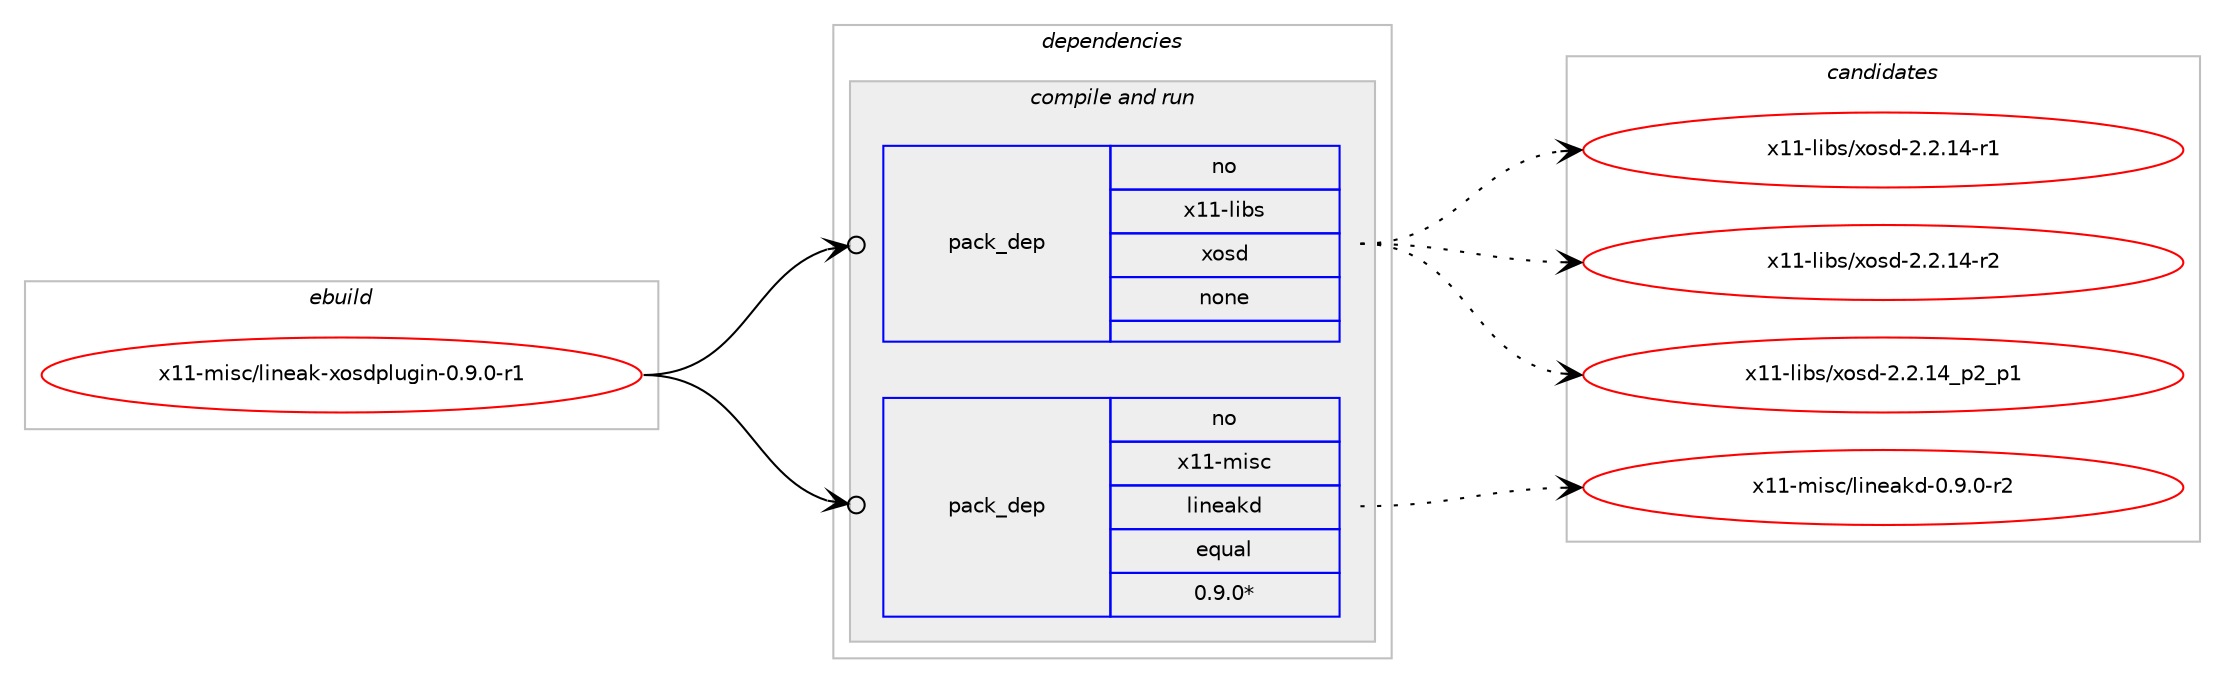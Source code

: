 digraph prolog {

# *************
# Graph options
# *************

newrank=true;
concentrate=true;
compound=true;
graph [rankdir=LR,fontname=Helvetica,fontsize=10,ranksep=1.5];#, ranksep=2.5, nodesep=0.2];
edge  [arrowhead=vee];
node  [fontname=Helvetica,fontsize=10];

# **********
# The ebuild
# **********

subgraph cluster_leftcol {
color=gray;
rank=same;
label=<<i>ebuild</i>>;
id [label="x11-misc/lineak-xosdplugin-0.9.0-r1", color=red, width=4, href="../x11-misc/lineak-xosdplugin-0.9.0-r1.svg"];
}

# ****************
# The dependencies
# ****************

subgraph cluster_midcol {
color=gray;
label=<<i>dependencies</i>>;
subgraph cluster_compile {
fillcolor="#eeeeee";
style=filled;
label=<<i>compile</i>>;
}
subgraph cluster_compileandrun {
fillcolor="#eeeeee";
style=filled;
label=<<i>compile and run</i>>;
subgraph pack1267129 {
dependency1763354 [label=<<TABLE BORDER="0" CELLBORDER="1" CELLSPACING="0" CELLPADDING="4" WIDTH="220"><TR><TD ROWSPAN="6" CELLPADDING="30">pack_dep</TD></TR><TR><TD WIDTH="110">no</TD></TR><TR><TD>x11-libs</TD></TR><TR><TD>xosd</TD></TR><TR><TD>none</TD></TR><TR><TD></TD></TR></TABLE>>, shape=none, color=blue];
}
id:e -> dependency1763354:w [weight=20,style="solid",arrowhead="odotvee"];
subgraph pack1267130 {
dependency1763355 [label=<<TABLE BORDER="0" CELLBORDER="1" CELLSPACING="0" CELLPADDING="4" WIDTH="220"><TR><TD ROWSPAN="6" CELLPADDING="30">pack_dep</TD></TR><TR><TD WIDTH="110">no</TD></TR><TR><TD>x11-misc</TD></TR><TR><TD>lineakd</TD></TR><TR><TD>equal</TD></TR><TR><TD>0.9.0*</TD></TR></TABLE>>, shape=none, color=blue];
}
id:e -> dependency1763355:w [weight=20,style="solid",arrowhead="odotvee"];
}
subgraph cluster_run {
fillcolor="#eeeeee";
style=filled;
label=<<i>run</i>>;
}
}

# **************
# The candidates
# **************

subgraph cluster_choices {
rank=same;
color=gray;
label=<<i>candidates</i>>;

subgraph choice1267129 {
color=black;
nodesep=1;
choice1204949451081059811547120111115100455046504649524511449 [label="x11-libs/xosd-2.2.14-r1", color=red, width=4,href="../x11-libs/xosd-2.2.14-r1.svg"];
choice1204949451081059811547120111115100455046504649524511450 [label="x11-libs/xosd-2.2.14-r2", color=red, width=4,href="../x11-libs/xosd-2.2.14-r2.svg"];
choice12049494510810598115471201111151004550465046495295112509511249 [label="x11-libs/xosd-2.2.14_p2_p1", color=red, width=4,href="../x11-libs/xosd-2.2.14_p2_p1.svg"];
dependency1763354:e -> choice1204949451081059811547120111115100455046504649524511449:w [style=dotted,weight="100"];
dependency1763354:e -> choice1204949451081059811547120111115100455046504649524511450:w [style=dotted,weight="100"];
dependency1763354:e -> choice12049494510810598115471201111151004550465046495295112509511249:w [style=dotted,weight="100"];
}
subgraph choice1267130 {
color=black;
nodesep=1;
choice1204949451091051159947108105110101971071004548465746484511450 [label="x11-misc/lineakd-0.9.0-r2", color=red, width=4,href="../x11-misc/lineakd-0.9.0-r2.svg"];
dependency1763355:e -> choice1204949451091051159947108105110101971071004548465746484511450:w [style=dotted,weight="100"];
}
}

}
